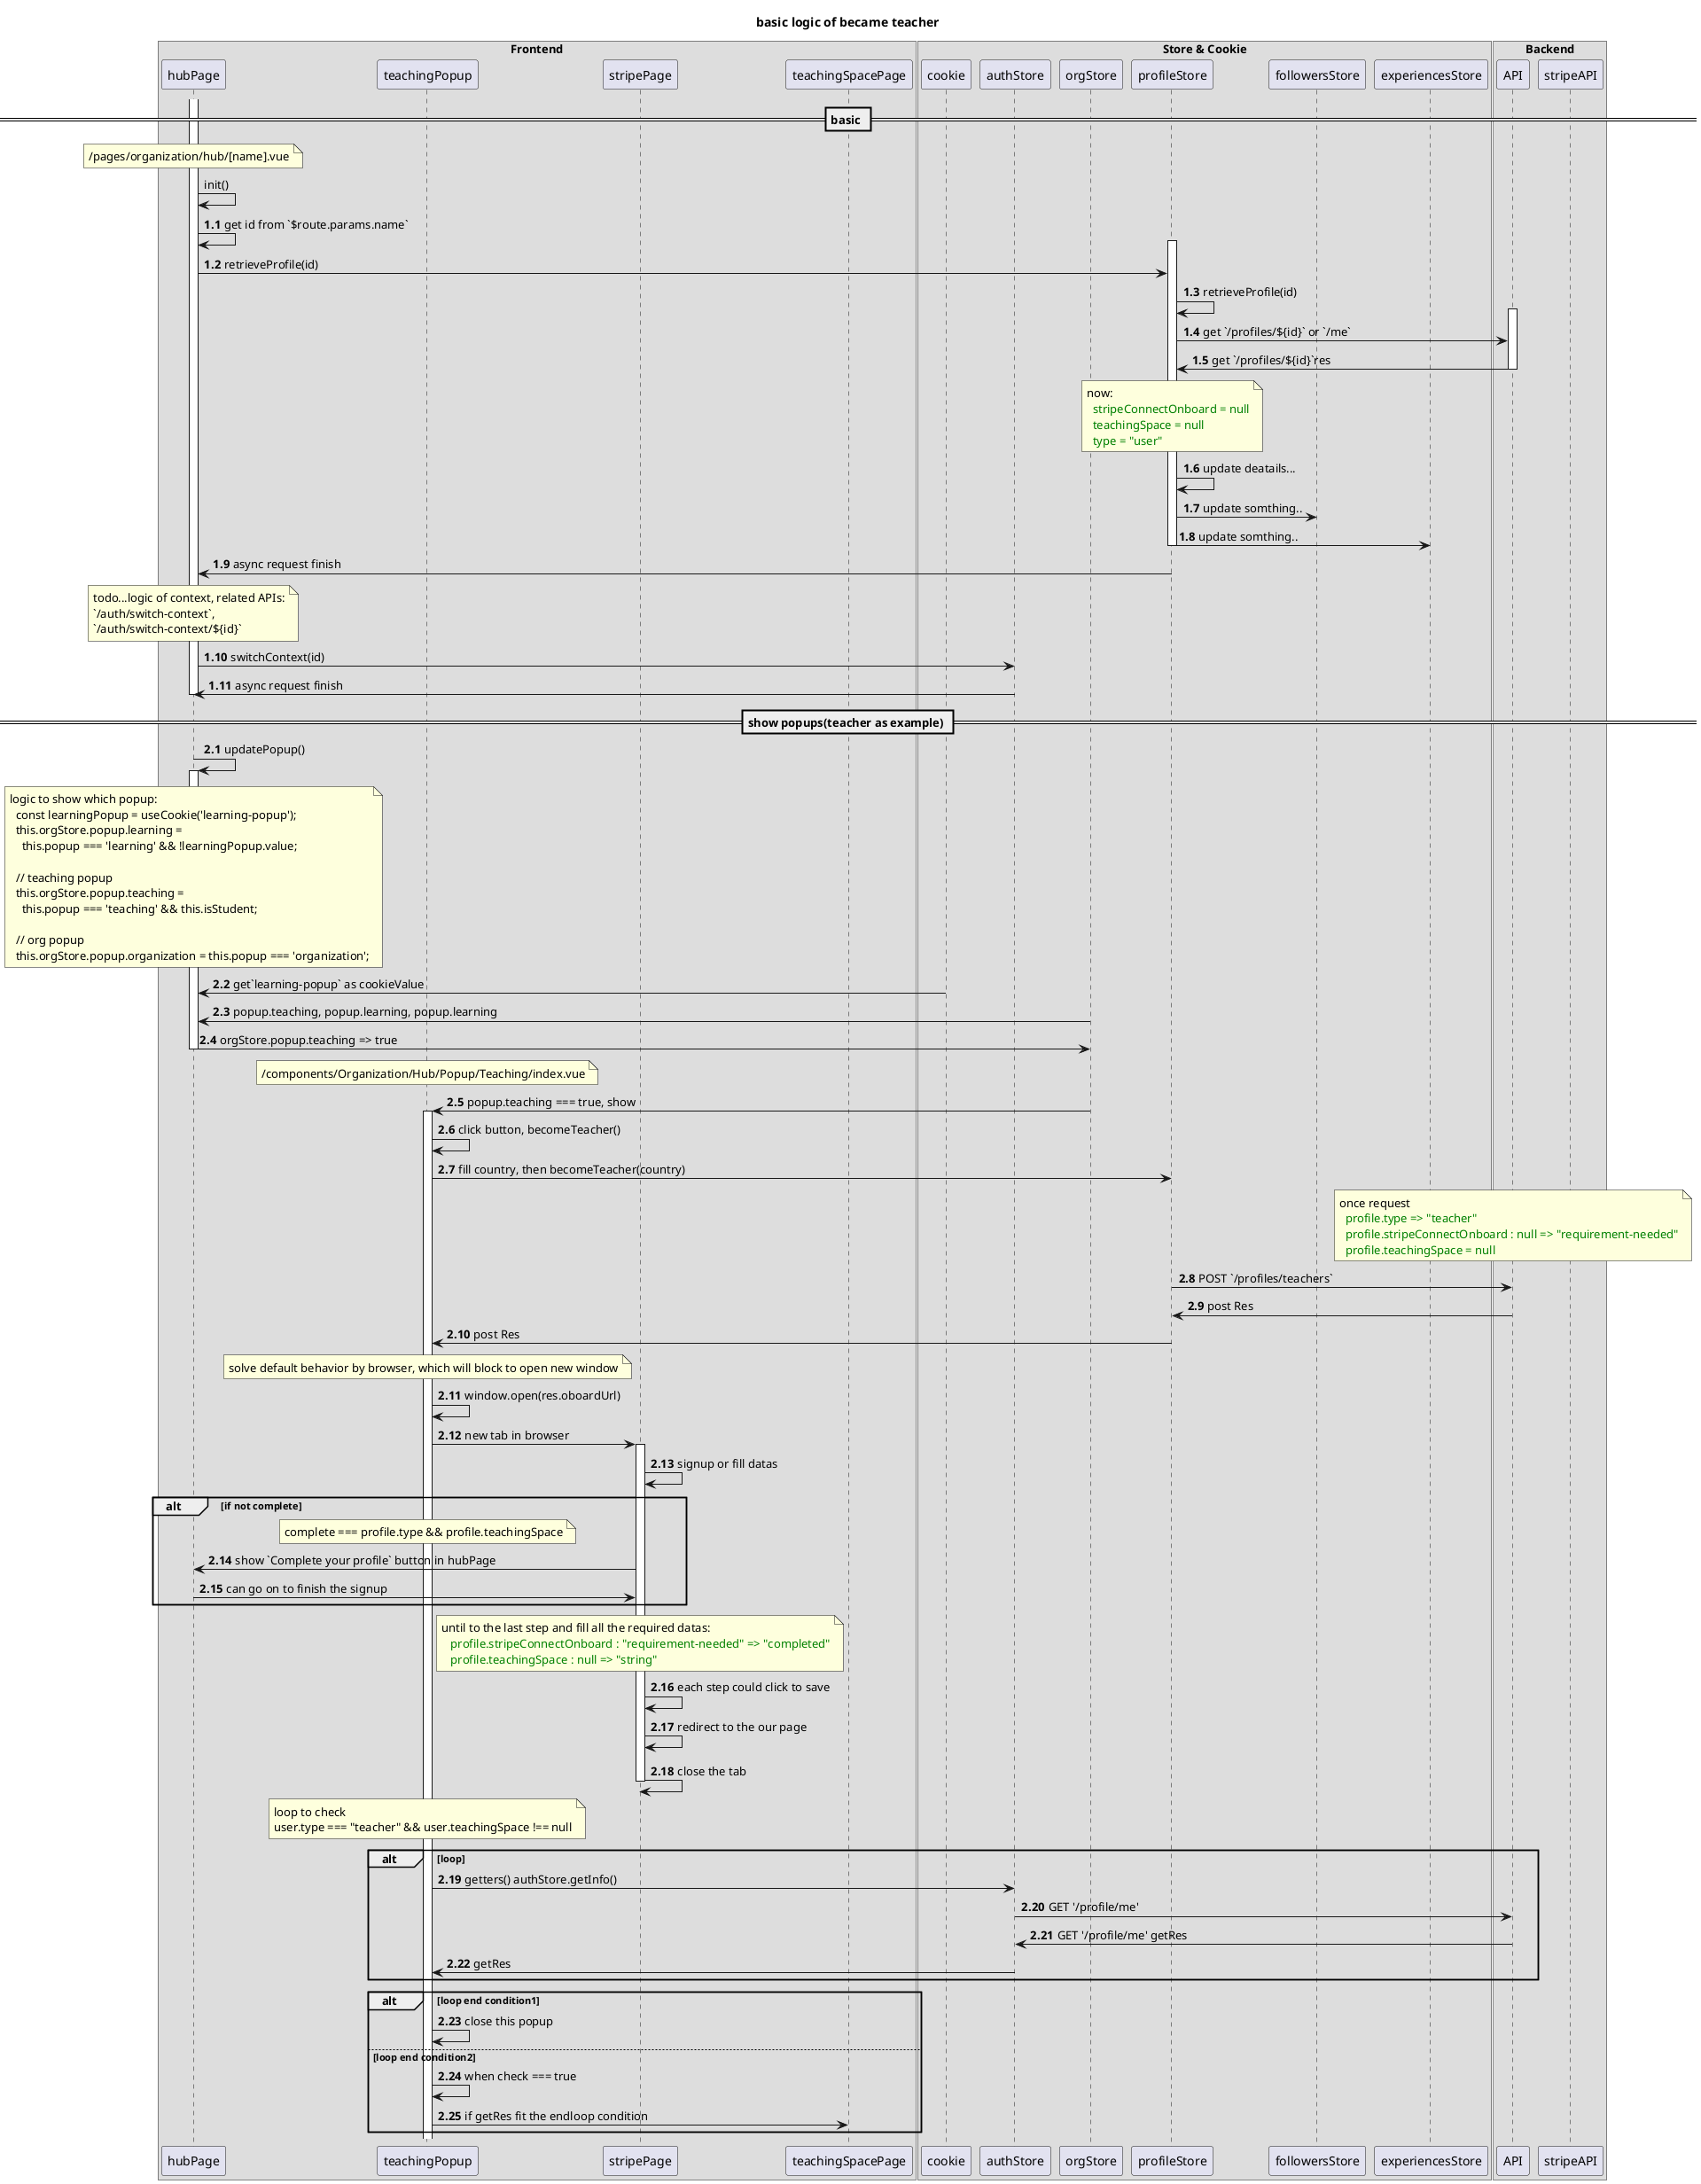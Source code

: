 @startuml
title "basic logic of became teacher"

box "Frontend"
participant hubPage
participant teachingPopup
participant stripePage
participant teachingSpacePage
end box

box "Store & Cookie"
participant cookie
participant authStore
participant orgStore
participant profileStore
participant followersStore
participant experiencesStore
end box

box "Backend"
participant API
participant stripeAPI
end box

== basic ==
activate hubPage
note over hubPage
/pages/organization/hub/[name].vue
end note
hubPage -> hubPage : init()
autonumber 1.1
hubPage -> hubPage : get id from `$route.params.name`
  activate profileStore
    hubPage -> profileStore : retrieveProfile(id)
    profileStore -> profileStore : retrieveProfile(id)
      activate API
      profileStore -> API : get `/profiles/${id}` or `/me`
      profileStore <- API : get `/profiles/${id}`res
      deactivate API
    note over profileStore
    now:
    <color green>  stripeConnectOnboard = null
    <color green>  teachingSpace = null
    <color green>  type = "user"
    end note
    profileStore -> profileStore : update deatails...
    profileStore -> followersStore : update somthing..
    profileStore -> experiencesStore: update somthing..
  deactivate profileStore
hubPage <- profileStore : async request finish

note over hubPage
todo...logic of context, related APIs:
`/auth/switch-context`,
`/auth/switch-context/${id}`
end note
hubPage -> authStore : switchContext(id)
hubPage <- authStore : async request finish
deactivate hubPage
autonumber stop

== show popups(teacher as example) ==
autonumber 2.1
hubPage -> hubPage : updatePopup()
activate hubPage
note over hubPage
logic to show which popup:
  const learningPopup = useCookie('learning-popup');
  this.orgStore.popup.learning =
    this.popup === 'learning' && !learningPopup.value;

  // teaching popup
  this.orgStore.popup.teaching =
    this.popup === 'teaching' && this.isStudent;

  // org popup
  this.orgStore.popup.organization = this.popup === 'organization';
end note
hubPage <- cookie : get`learning-popup` as cookieValue
hubPage <- orgStore : popup.teaching, popup.learning, popup.learning
hubPage -> orgStore : orgStore.popup.teaching => true
deactivate hubPage

note over teachingPopup
/components/Organization/Hub/Popup/Teaching/index.vue
end note
teachingPopup <- orgStore: popup.teaching === true, show
activate teachingPopup
teachingPopup -> teachingPopup: click button, becomeTeacher()
teachingPopup -> profileStore: fill country, then becomeTeacher(country)
note over API
once request
<color green>  profile.type => "teacher"
<color green>  profile.stripeConnectOnboard : null => "requirement-needed"
<color green>  profile.teachingSpace = null
end note
profileStore -> API: POST `/profiles/teachers`
profileStore <- API: post Res
profileStore -> teachingPopup: post Res
note over teachingPopup
solve default behavior by browser, which will block to open new window
end note
teachingPopup -> teachingPopup: window.open(res.oboardUrl)
  teachingPopup -> stripePage: new tab in browser
  activate stripePage
  stripePage -> stripePage : signup or fill datas
  alt if not complete
    note over teachingPopup
      complete === profile.type && profile.teachingSpace
    end note
    hubPage <- stripePage: show `Complete your profile` button in hubPage
    hubPage -> stripePage: can go on to finish the signup
  end
  note over stripePage
    until to the last step and fill all the required datas:
    <color green>   profile.stripeConnectOnboard : "requirement-needed" => "completed"
    <color green>   profile.teachingSpace : null => "string"
  end note
  stripePage -> stripePage : each step could click to save
  stripePage -> stripePage : redirect to the our page
  stripePage -> stripePage : close the tab
  deactivate stripePage

note over teachingPopup
loop to check
user.type === "teacher" && user.teachingSpace !== null
end note
alt loop
teachingPopup -> authStore : getters() authStore.getInfo()
authStore -> API : GET '/profile/me'
authStore <- API : GET '/profile/me' getRes
teachingPopup <- authStore : getRes
end
alt loop end condition1
teachingPopup -> teachingPopup : close this popup
else loop end condition2
teachingPopup -> teachingPopup : when check === true
teachingPopup -> teachingSpacePage : if getRes fit the endloop condition
end

@enduml